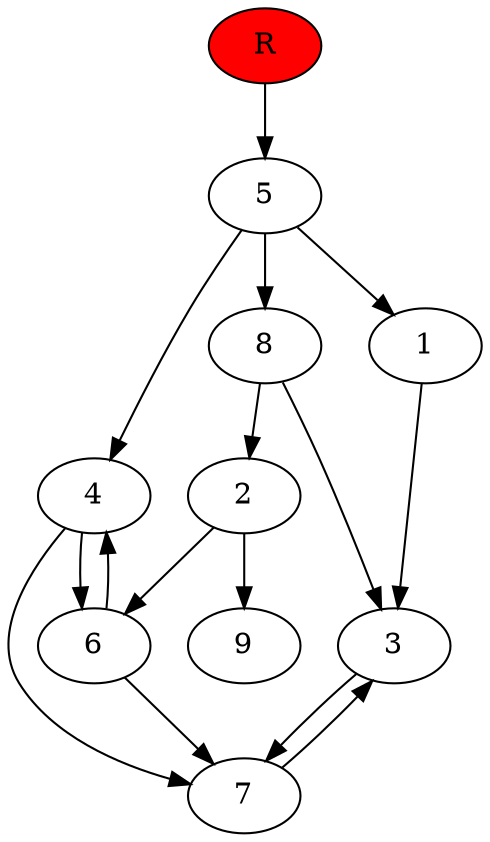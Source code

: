digraph prb20065 {
	1
	2
	3
	4
	5
	6
	7
	8
	R [fillcolor="#ff0000" style=filled]
	1 -> 3
	2 -> 6
	2 -> 9
	3 -> 7
	4 -> 6
	4 -> 7
	5 -> 1
	5 -> 4
	5 -> 8
	6 -> 4
	6 -> 7
	7 -> 3
	8 -> 2
	8 -> 3
	R -> 5
}
